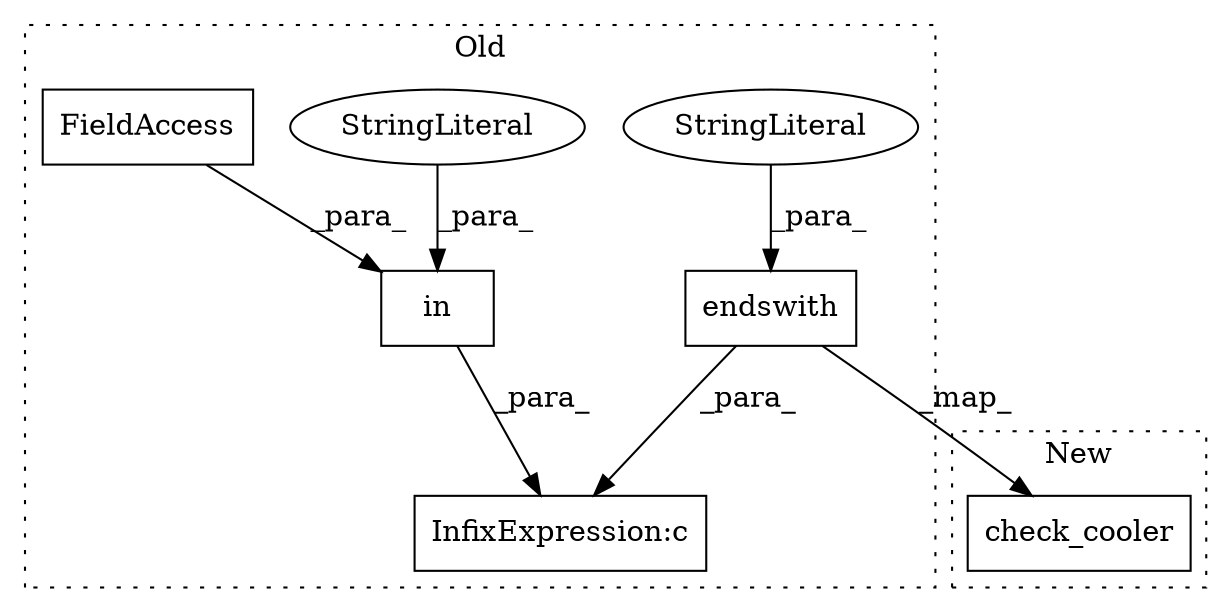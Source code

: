 digraph G {
subgraph cluster0 {
1 [label="endswith" a="32" s="18448,18464" l="9,1" shape="box"];
3 [label="InfixExpression:c" a="27" s="18465" l="4" shape="box"];
4 [label="in" a="105" s="18474" l="23" shape="box"];
5 [label="StringLiteral" a="45" s="18474" l="8" shape="ellipse"];
6 [label="StringLiteral" a="45" s="18457" l="7" shape="ellipse"];
7 [label="FieldAccess" a="22" s="18486" l="11" shape="box"];
label = "Old";
style="dotted";
}
subgraph cluster1 {
2 [label="check_cooler" a="32" s="18478,18502" l="13,1" shape="box"];
label = "New";
style="dotted";
}
1 -> 2 [label="_map_"];
1 -> 3 [label="_para_"];
4 -> 3 [label="_para_"];
5 -> 4 [label="_para_"];
6 -> 1 [label="_para_"];
7 -> 4 [label="_para_"];
}